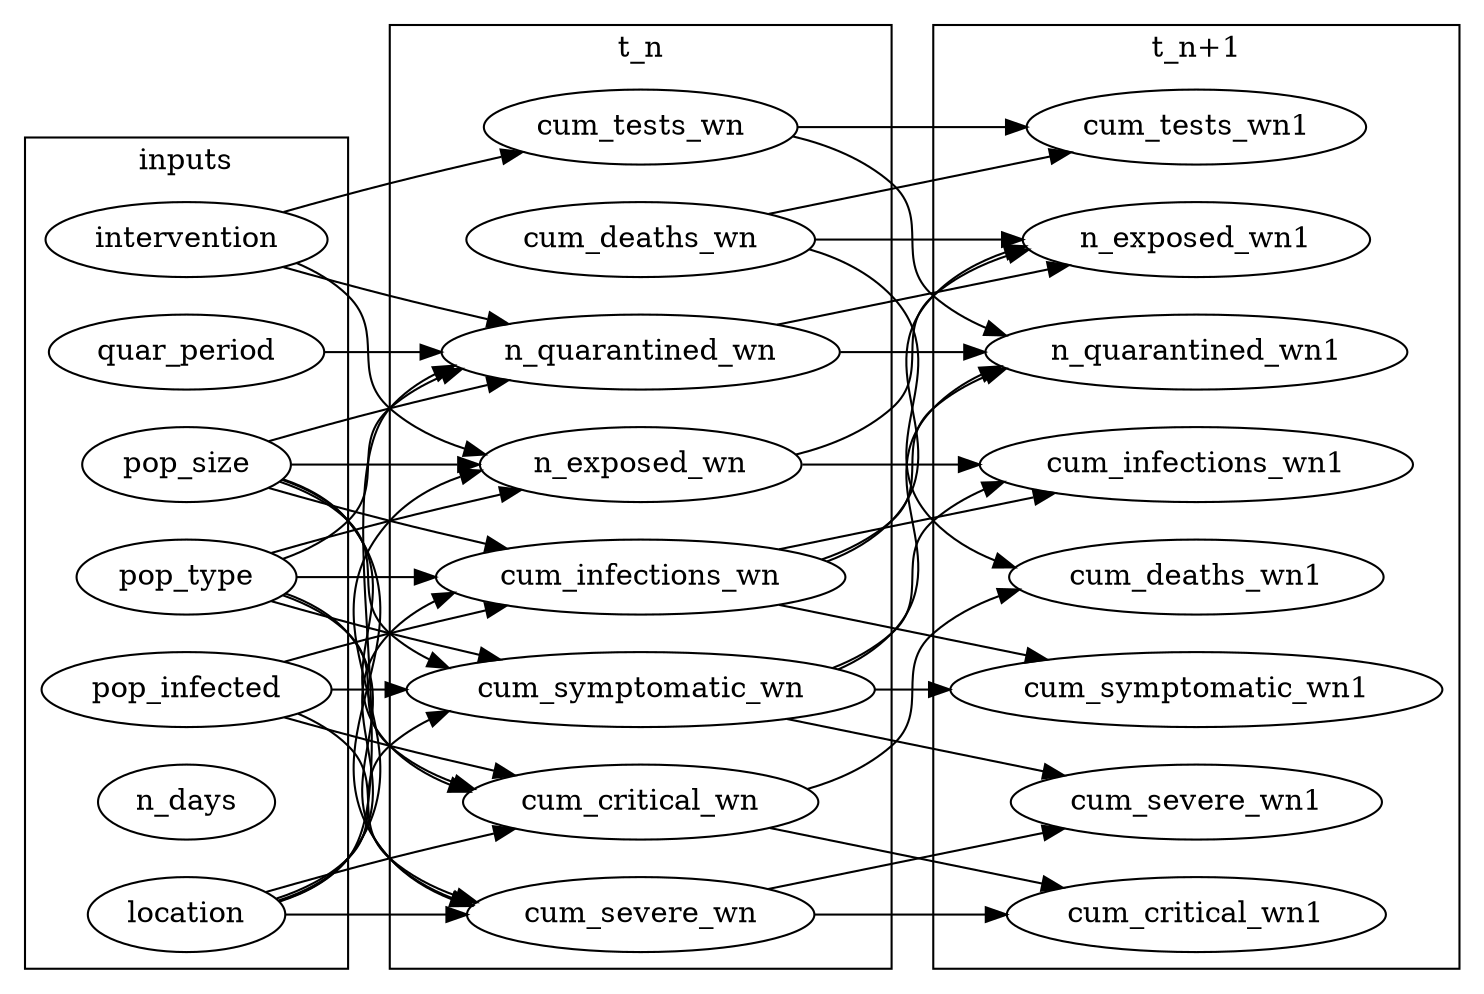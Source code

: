 digraph "" {
	graph [newrank=True,
		rankdir=LR
	];
	subgraph cluster_inputs {
		graph [label=inputs];
		quar_period;
		intervention;
		pop_type;
		pop_size;
		pop_infected;
		n_days;
		location;
	}
	subgraph cluster_tn {
		graph [label=t_n];
		cum_infections_wn;
		cum_symptomatic_wn;
		cum_severe_wn;
		cum_critical_wn;
		cum_tests_wn;
		cum_deaths_wn;
		n_exposed_wn;
		n_quarantined_wn;
	}
	subgraph cluster_tn1 {
		graph [label="t_n+1"];
		cum_infections_wn1;
		cum_symptomatic_wn1;
		cum_severe_wn1;
		cum_critical_wn1;
		cum_tests_wn1;
		cum_deaths_wn1;
		n_exposed_wn1;
		n_quarantined_wn1;
	}

  /**** Inputs -> time step variables ****/

  quar_period -> n_quarantined_wn;
  /* quar_period -> n_exposed_wn; */
  /* quar_period -> cum_infections_wn; */
	/* quar_period -> cum_symptomatic_wn; */
	/* quar_period -> cum_severe_wn; */
	/* quar_period -> cum_critical_wn; */
  /* quar_period -> cum_deaths_wn; */
	/* quar_period -> cum_tests_wn; */

  intervention -> n_exposed_wn; // I'm not sure about this one, we'll need to check the code
  intervention -> n_quarantined_wn;
  /* intervention -> cum_infections_wn; */
	/* intervention -> cum_symptomatic_wn; */
	/* intervention -> cum_severe_wn; */
	/* intervention -> cum_critical_wn; */
  /* intervention -> cum_deaths_wn; */
	intervention -> cum_tests_wn;

  // Pretty much everything is affected by pop_type
  pop_type -> n_quarantined_wn;
  pop_type -> n_exposed_wn;
  pop_type -> cum_infections_wn; // this won't be affected by pop_type at w0 because we specify that with pop_infected
	pop_type -> cum_symptomatic_wn;
	pop_type -> cum_severe_wn;
	pop_type -> cum_critical_wn;
  /* pop_type -> cum_deaths_wn; */ // Always starts at 0
	/* pop_type -> cum_tests_wn; */ // Always starts at 0

	// pop_size is another population factor like pop_type, so the two will affect the same things
	pop_size -> n_quarantined_wn;
	pop_size -> n_exposed_wn;
	pop_size -> cum_infections_wn;
	pop_size -> cum_symptomatic_wn;
	pop_size -> cum_severe_wn;
	pop_size -> cum_critical_wn;
	/* pop_size -> cum_deaths_wn; */
	/* pop_size -> cum_tests_wn; */

  // location is another population factor like pop_type, so the two will affect the same things
  location -> n_quarantined_wn;
  location -> n_exposed_wn;
  location -> cum_infections_wn;
  location -> cum_symptomatic_wn;
  location -> cum_severe_wn;
  location -> cum_critical_wn;
  /* location -> cum_deaths_wn; */
  /* location -> cum_tests_wn; */

  // initial only - pop_infected is cum_infections_t0 anyway...
  /* pop_infected -> n_quarantined_wn; */
  /* pop_infected -> n_exposed_wn; */
  pop_infected -> cum_infections_wn; // Only really effected at w0, but OK as is
	pop_infected -> cum_symptomatic_wn;
	pop_infected -> cum_severe_wn;
	pop_infected -> cum_critical_wn;
  /* pop_infected -> cum_deaths_wn; */
	/* pop_infected -> cum_tests_wn; */

  // n_days doesn't really affect anything in the sim when we explicitly consider time
  /* n_days -> n_quarantined_wn; */
  /* n_days -> n_exposed_wn; */
  /* n_days -> cum_infections_wn; */
	/* n_days -> cum_symptomatic_wn; */
	/* n_days -> cum_severe_wn; */
	/* n_days -> cum_critical_wn; */
  /* n_days -> cum_deaths_wn; */
	/* n_days -> cum_tests_wn; */


  /**** Time steps ****/
  n_quarantined_wn -> n_quarantined_wn1;
  n_quarantined_wn -> n_exposed_wn1;
  /* n_quarantined_wn -> cum_infections_wn1; */
  /* n_quarantined_wn -> cum_symptomatic_wn1; */
  /* n_quarantined_wn -> cum_severe_wn1; */
  /* n_quarantined_wn -> cum_critical_wn1; */
  /* n_quarantined_wn -> cum_tests_wn1; */
  /* n_quarantined_wn -> cum_deaths_wn1; */

  /* n_exposed_wn -> n_quarantined_wn1; */
  n_exposed_wn -> n_exposed_wn1;
  n_exposed_wn -> cum_infections_wn1;
  /* n_exposed_wn -> cum_symptomatic_wn1; */
  /* n_exposed_wn -> cum_severe_wn1; */
  /* n_exposed_wn -> cum_critical_wn1; */
  /* n_exposed_wn -> cum_deaths_wn1; */
  /* n_exposed_wn -> cum_tests_wn1; */

  cum_infections_wn -> n_quarantined_wn1; // More infections => more people who test positive
  cum_infections_wn -> n_exposed_wn1; // More infections => more people exposed
	cum_infections_wn -> cum_infections_wn1;
	cum_infections_wn -> cum_symptomatic_wn1;
	/* cum_infections_wn -> cum_severe_wn1; */
	/* cum_infections_wn -> cum_critical_wn1; */
  /* cum_infections_wn -> cum_deaths_wn1; */
	/* cum_infections_wn -> cum_tests_wn1; */

  cum_symptomatic_wn -> n_quarantined_wn1; // Symptomatic affects testing probability
  /* cum_symptomatic_wn -> n_exposed_wn1; */
  cum_symptomatic_wn -> cum_infections_wn1; // Symptomatic people are more likely to pass the infection on? (i.e. convert an exposure to an active infection)
	cum_symptomatic_wn -> cum_symptomatic_wn1;
	cum_symptomatic_wn -> cum_severe_wn1;
	/* cum_symptomatic_wn -> cum_critical_wn1; */
  /* cum_symptomatic_wn -> cum_deaths_wn1; */
	/* cum_symptomatic_wn -> cum_tests_wn1; */

  /* cum_severe_wn -> n_quarantined_wn1; */
  /* cum_severe_wn -> n_exposed_wn1; */
  /* cum_severe_wn -> cum_infections_wn1; */
	/* cum_severe_wn -> cum_symptomatic_wn1; */
	cum_severe_wn -> cum_severe_wn1;
	cum_severe_wn -> cum_critical_wn1;
  /* cum_severe_wn -> cum_tests_wn1; */
  /* cum_severe_wn -> cum_deaths_wn1; */

  /* cum_critical_wn -> n_quarantined_wn1; */
  /* cum_critical_wn -> n_exposed_wn1; */
  /* cum_critical_wn -> cum_infections_wn1; */
	/* cum_critical_wn -> cum_symptomatic_wn1; */
	/* cum_critical_wn -> cum_severe_wn1; */
	cum_critical_wn -> cum_critical_wn1;
  /* cum_critical_wn -> cum_tests_wn1; */
  cum_critical_wn -> cum_deaths_wn1;

  cum_tests_wn -> n_quarantined_wn1;
  /* cum_tests_wn -> n_exposed_wn1; */
  /* cum_tests_wn -> cum_infections_wn1; */
	/* cum_tests_wn -> cum_symptomatic_wn1; */
	/* cum_tests_wn -> cum_severe_wn1; */
	/* cum_tests_wn -> cum_critical_wn1; */
  /* cum_tests_wn -> cum_deaths_wn1; */
	cum_tests_wn -> cum_tests_wn1;

  /* cum_deaths_wn -> n_quarantined_wn1; */
  cum_deaths_wn -> n_exposed_wn1; // If you're dead, you can't be exposed...
  /* cum_deaths_wn -> cum_infections_wn1; */
	/* cum_deaths_wn -> cum_symptomatic_wn1; */
	/* cum_deaths_wn -> cum_severe_wn1; */
	/* cum_deaths_wn -> cum_critical_wn1; */
  cum_deaths_wn -> cum_deaths_wn1;
	cum_deaths_wn -> cum_tests_wn1; // If you're dead, you can't be tested
}
